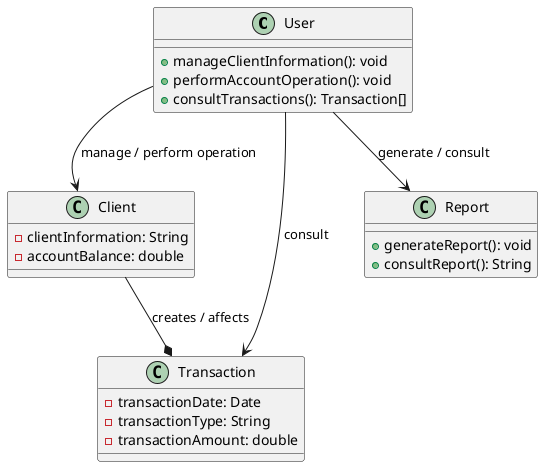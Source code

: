 @startuml
class User {
    + manageClientInformation(): void
    + performAccountOperation(): void
    + consultTransactions(): Transaction[]
}

class Client {
    - clientInformation: String
    - accountBalance: double
}

class Transaction {
    - transactionDate: Date
    - transactionType: String
    - transactionAmount: double
}

class Report {
    + generateReport(): void
    + consultReport(): String
}

User --> Client: manage / perform operation
User --> Transaction: consult
User --> Report: generate / consult
Client --* Transaction: creates / affects
@enduml